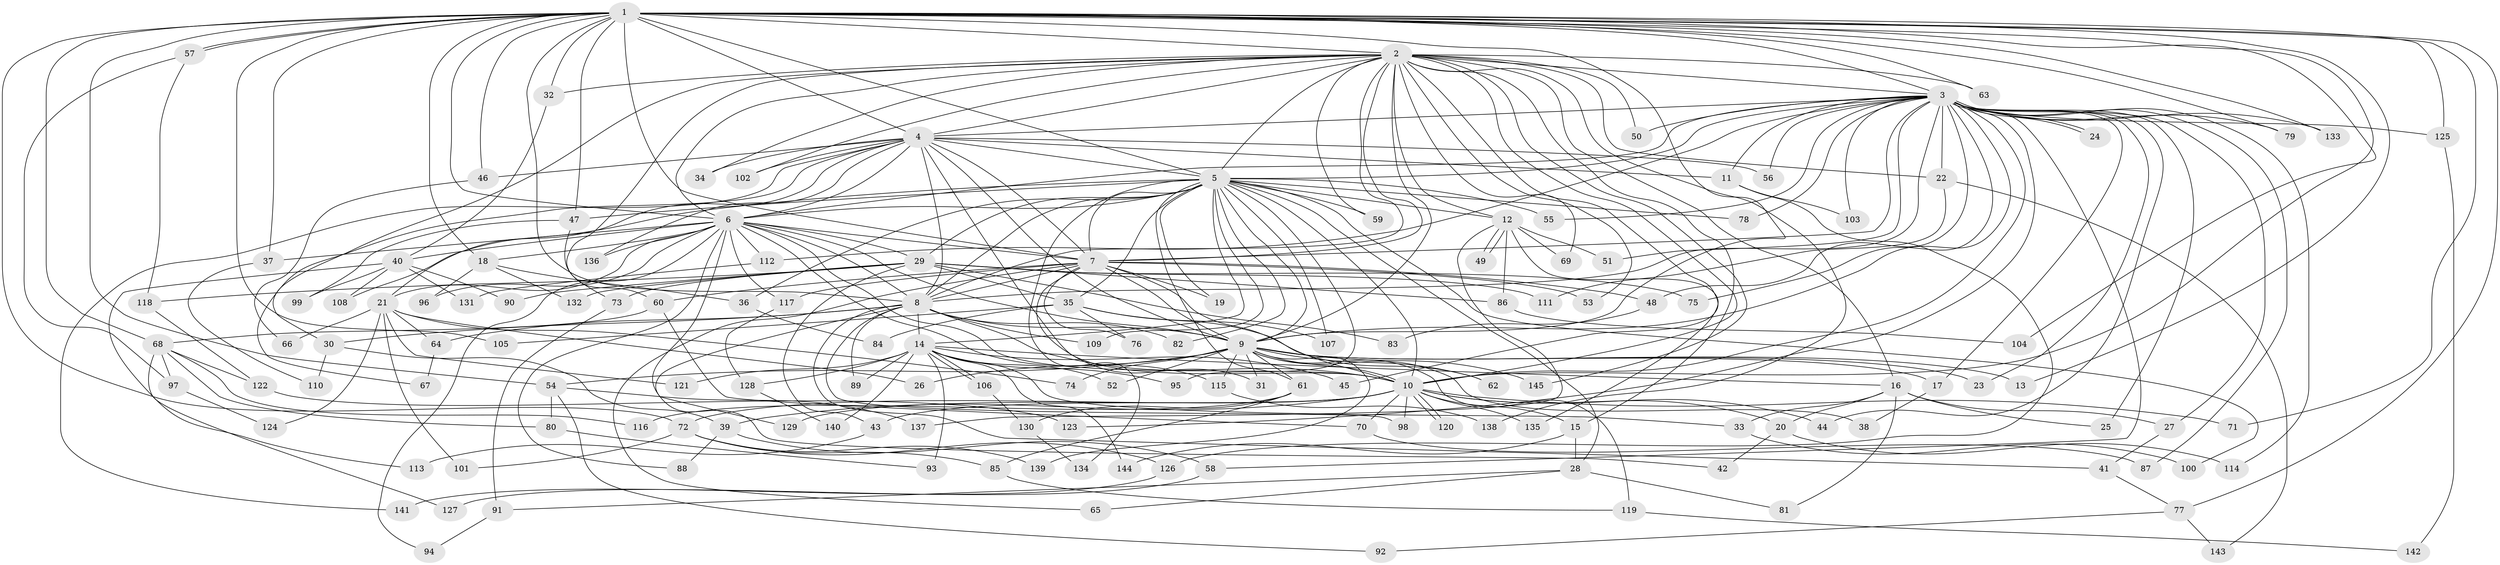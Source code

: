 // coarse degree distribution, {28: 0.017241379310344827, 1: 0.22413793103448276, 2: 0.43103448275862066, 6: 0.017241379310344827, 3: 0.1206896551724138, 8: 0.017241379310344827, 5: 0.034482758620689655, 11: 0.017241379310344827, 4: 0.05172413793103448, 12: 0.034482758620689655, 21: 0.017241379310344827, 18: 0.017241379310344827}
// Generated by graph-tools (version 1.1) at 2025/49/03/04/25 21:49:42]
// undirected, 145 vertices, 315 edges
graph export_dot {
graph [start="1"]
  node [color=gray90,style=filled];
  1;
  2;
  3;
  4;
  5;
  6;
  7;
  8;
  9;
  10;
  11;
  12;
  13;
  14;
  15;
  16;
  17;
  18;
  19;
  20;
  21;
  22;
  23;
  24;
  25;
  26;
  27;
  28;
  29;
  30;
  31;
  32;
  33;
  34;
  35;
  36;
  37;
  38;
  39;
  40;
  41;
  42;
  43;
  44;
  45;
  46;
  47;
  48;
  49;
  50;
  51;
  52;
  53;
  54;
  55;
  56;
  57;
  58;
  59;
  60;
  61;
  62;
  63;
  64;
  65;
  66;
  67;
  68;
  69;
  70;
  71;
  72;
  73;
  74;
  75;
  76;
  77;
  78;
  79;
  80;
  81;
  82;
  83;
  84;
  85;
  86;
  87;
  88;
  89;
  90;
  91;
  92;
  93;
  94;
  95;
  96;
  97;
  98;
  99;
  100;
  101;
  102;
  103;
  104;
  105;
  106;
  107;
  108;
  109;
  110;
  111;
  112;
  113;
  114;
  115;
  116;
  117;
  118;
  119;
  120;
  121;
  122;
  123;
  124;
  125;
  126;
  127;
  128;
  129;
  130;
  131;
  132;
  133;
  134;
  135;
  136;
  137;
  138;
  139;
  140;
  141;
  142;
  143;
  144;
  145;
  1 -- 2;
  1 -- 3;
  1 -- 4;
  1 -- 5;
  1 -- 6;
  1 -- 7;
  1 -- 8;
  1 -- 9;
  1 -- 10;
  1 -- 13;
  1 -- 18;
  1 -- 32;
  1 -- 37;
  1 -- 46;
  1 -- 47;
  1 -- 54;
  1 -- 57;
  1 -- 57;
  1 -- 63;
  1 -- 68;
  1 -- 71;
  1 -- 72;
  1 -- 77;
  1 -- 79;
  1 -- 104;
  1 -- 105;
  1 -- 125;
  1 -- 133;
  2 -- 3;
  2 -- 4;
  2 -- 5;
  2 -- 6;
  2 -- 7;
  2 -- 8;
  2 -- 9;
  2 -- 10;
  2 -- 12;
  2 -- 15;
  2 -- 16;
  2 -- 22;
  2 -- 30;
  2 -- 32;
  2 -- 34;
  2 -- 45;
  2 -- 50;
  2 -- 53;
  2 -- 59;
  2 -- 63;
  2 -- 69;
  2 -- 73;
  2 -- 102;
  2 -- 138;
  2 -- 145;
  3 -- 4;
  3 -- 5;
  3 -- 6;
  3 -- 7;
  3 -- 8;
  3 -- 9;
  3 -- 10;
  3 -- 11;
  3 -- 17;
  3 -- 22;
  3 -- 23;
  3 -- 24;
  3 -- 24;
  3 -- 25;
  3 -- 27;
  3 -- 44;
  3 -- 48;
  3 -- 50;
  3 -- 51;
  3 -- 55;
  3 -- 56;
  3 -- 58;
  3 -- 75;
  3 -- 78;
  3 -- 79;
  3 -- 87;
  3 -- 103;
  3 -- 112;
  3 -- 114;
  3 -- 123;
  3 -- 125;
  3 -- 133;
  4 -- 5;
  4 -- 6;
  4 -- 7;
  4 -- 8;
  4 -- 9;
  4 -- 10;
  4 -- 11;
  4 -- 21;
  4 -- 34;
  4 -- 46;
  4 -- 56;
  4 -- 67;
  4 -- 102;
  4 -- 136;
  4 -- 141;
  5 -- 6;
  5 -- 7;
  5 -- 8;
  5 -- 9;
  5 -- 10;
  5 -- 12;
  5 -- 14;
  5 -- 19;
  5 -- 28;
  5 -- 29;
  5 -- 35;
  5 -- 36;
  5 -- 47;
  5 -- 55;
  5 -- 59;
  5 -- 61;
  5 -- 78;
  5 -- 82;
  5 -- 95;
  5 -- 100;
  5 -- 107;
  5 -- 108;
  5 -- 109;
  5 -- 134;
  6 -- 7;
  6 -- 8;
  6 -- 9;
  6 -- 10;
  6 -- 18;
  6 -- 21;
  6 -- 29;
  6 -- 37;
  6 -- 40;
  6 -- 88;
  6 -- 94;
  6 -- 96;
  6 -- 112;
  6 -- 115;
  6 -- 117;
  6 -- 129;
  6 -- 136;
  7 -- 8;
  7 -- 9;
  7 -- 10;
  7 -- 19;
  7 -- 31;
  7 -- 48;
  7 -- 53;
  7 -- 60;
  7 -- 65;
  7 -- 76;
  7 -- 117;
  8 -- 9;
  8 -- 10;
  8 -- 14;
  8 -- 30;
  8 -- 41;
  8 -- 42;
  8 -- 64;
  8 -- 82;
  8 -- 89;
  8 -- 98;
  8 -- 109;
  9 -- 10;
  9 -- 13;
  9 -- 17;
  9 -- 23;
  9 -- 26;
  9 -- 31;
  9 -- 38;
  9 -- 52;
  9 -- 54;
  9 -- 61;
  9 -- 62;
  9 -- 74;
  9 -- 115;
  9 -- 119;
  9 -- 139;
  9 -- 145;
  10 -- 15;
  10 -- 20;
  10 -- 39;
  10 -- 43;
  10 -- 44;
  10 -- 70;
  10 -- 71;
  10 -- 72;
  10 -- 98;
  10 -- 120;
  10 -- 120;
  10 -- 129;
  10 -- 135;
  11 -- 103;
  11 -- 126;
  12 -- 49;
  12 -- 49;
  12 -- 51;
  12 -- 69;
  12 -- 86;
  12 -- 135;
  12 -- 137;
  14 -- 16;
  14 -- 33;
  14 -- 45;
  14 -- 52;
  14 -- 89;
  14 -- 93;
  14 -- 95;
  14 -- 106;
  14 -- 106;
  14 -- 121;
  14 -- 128;
  14 -- 140;
  14 -- 144;
  15 -- 28;
  15 -- 144;
  16 -- 20;
  16 -- 25;
  16 -- 27;
  16 -- 33;
  16 -- 81;
  17 -- 38;
  18 -- 36;
  18 -- 96;
  18 -- 132;
  20 -- 42;
  20 -- 114;
  21 -- 26;
  21 -- 64;
  21 -- 66;
  21 -- 74;
  21 -- 101;
  21 -- 121;
  21 -- 124;
  22 -- 111;
  22 -- 143;
  27 -- 41;
  28 -- 65;
  28 -- 81;
  28 -- 91;
  29 -- 35;
  29 -- 43;
  29 -- 73;
  29 -- 75;
  29 -- 83;
  29 -- 86;
  29 -- 90;
  29 -- 111;
  29 -- 118;
  29 -- 132;
  30 -- 39;
  30 -- 110;
  32 -- 40;
  33 -- 100;
  35 -- 62;
  35 -- 76;
  35 -- 84;
  35 -- 105;
  35 -- 107;
  36 -- 84;
  37 -- 110;
  39 -- 58;
  39 -- 88;
  40 -- 90;
  40 -- 99;
  40 -- 108;
  40 -- 113;
  40 -- 131;
  41 -- 77;
  43 -- 113;
  46 -- 66;
  47 -- 60;
  47 -- 99;
  48 -- 83;
  54 -- 80;
  54 -- 92;
  54 -- 137;
  57 -- 97;
  57 -- 118;
  58 -- 127;
  60 -- 68;
  60 -- 70;
  61 -- 85;
  61 -- 116;
  61 -- 130;
  64 -- 67;
  68 -- 80;
  68 -- 97;
  68 -- 116;
  68 -- 122;
  68 -- 127;
  70 -- 87;
  72 -- 85;
  72 -- 101;
  72 -- 126;
  72 -- 139;
  73 -- 91;
  77 -- 92;
  77 -- 143;
  80 -- 93;
  85 -- 119;
  86 -- 104;
  91 -- 94;
  97 -- 124;
  106 -- 130;
  112 -- 131;
  115 -- 138;
  117 -- 128;
  118 -- 122;
  119 -- 142;
  122 -- 123;
  125 -- 142;
  126 -- 141;
  128 -- 140;
  130 -- 134;
}
